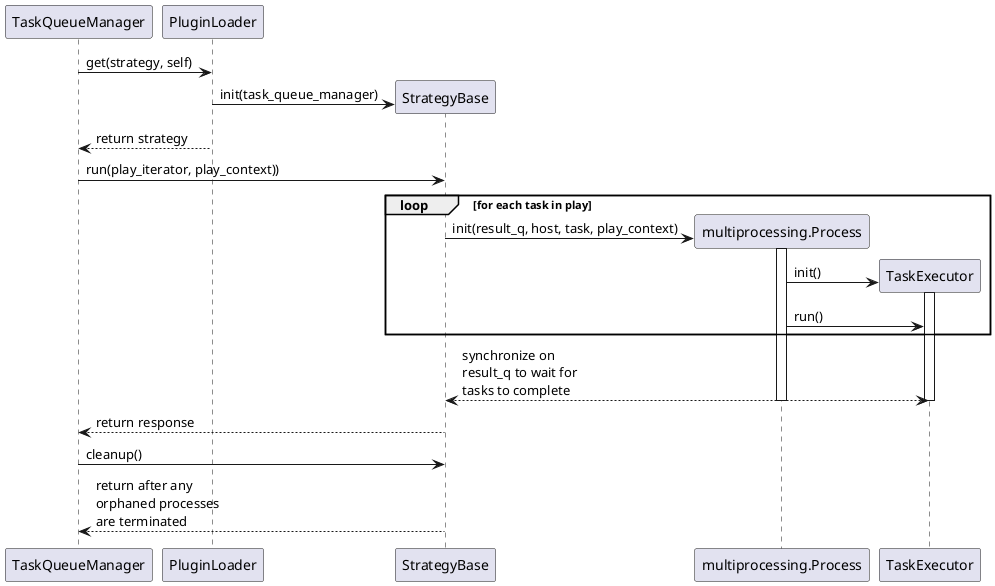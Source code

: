 @startuml
participant TaskQueueManager
participant PluginLoader
TaskQueueManager->PluginLoader:get(strategy, self)
create StrategyBase
PluginLoader->StrategyBase: init(task_queue_manager)
TaskQueueManager<--PluginLoader:return strategy
TaskQueueManager->StrategyBase: run(play_iterator, play_context))

loop for each task in play
create multiprocessing.Process
StrategyBase->multiprocessing.Process: init(result_q, host, task, play_context)
activate multiprocessing.Process
create TaskExecutor
multiprocessing.Process->TaskExecutor: init()
activate TaskExecutor
multiprocessing.Process->TaskExecutor: run()
end loop

StrategyBase<-->TaskExecutor: synchronize on\nresult_q to wait for\ntasks to complete
deactivate TaskExecutor
deactivate multiprocessing.Process

TaskQueueManager<--StrategyBase: return response
TaskQueueManager->StrategyBase: cleanup()
TaskQueueManager<--StrategyBase: return after any\norphaned processes\nare terminated
@enduml